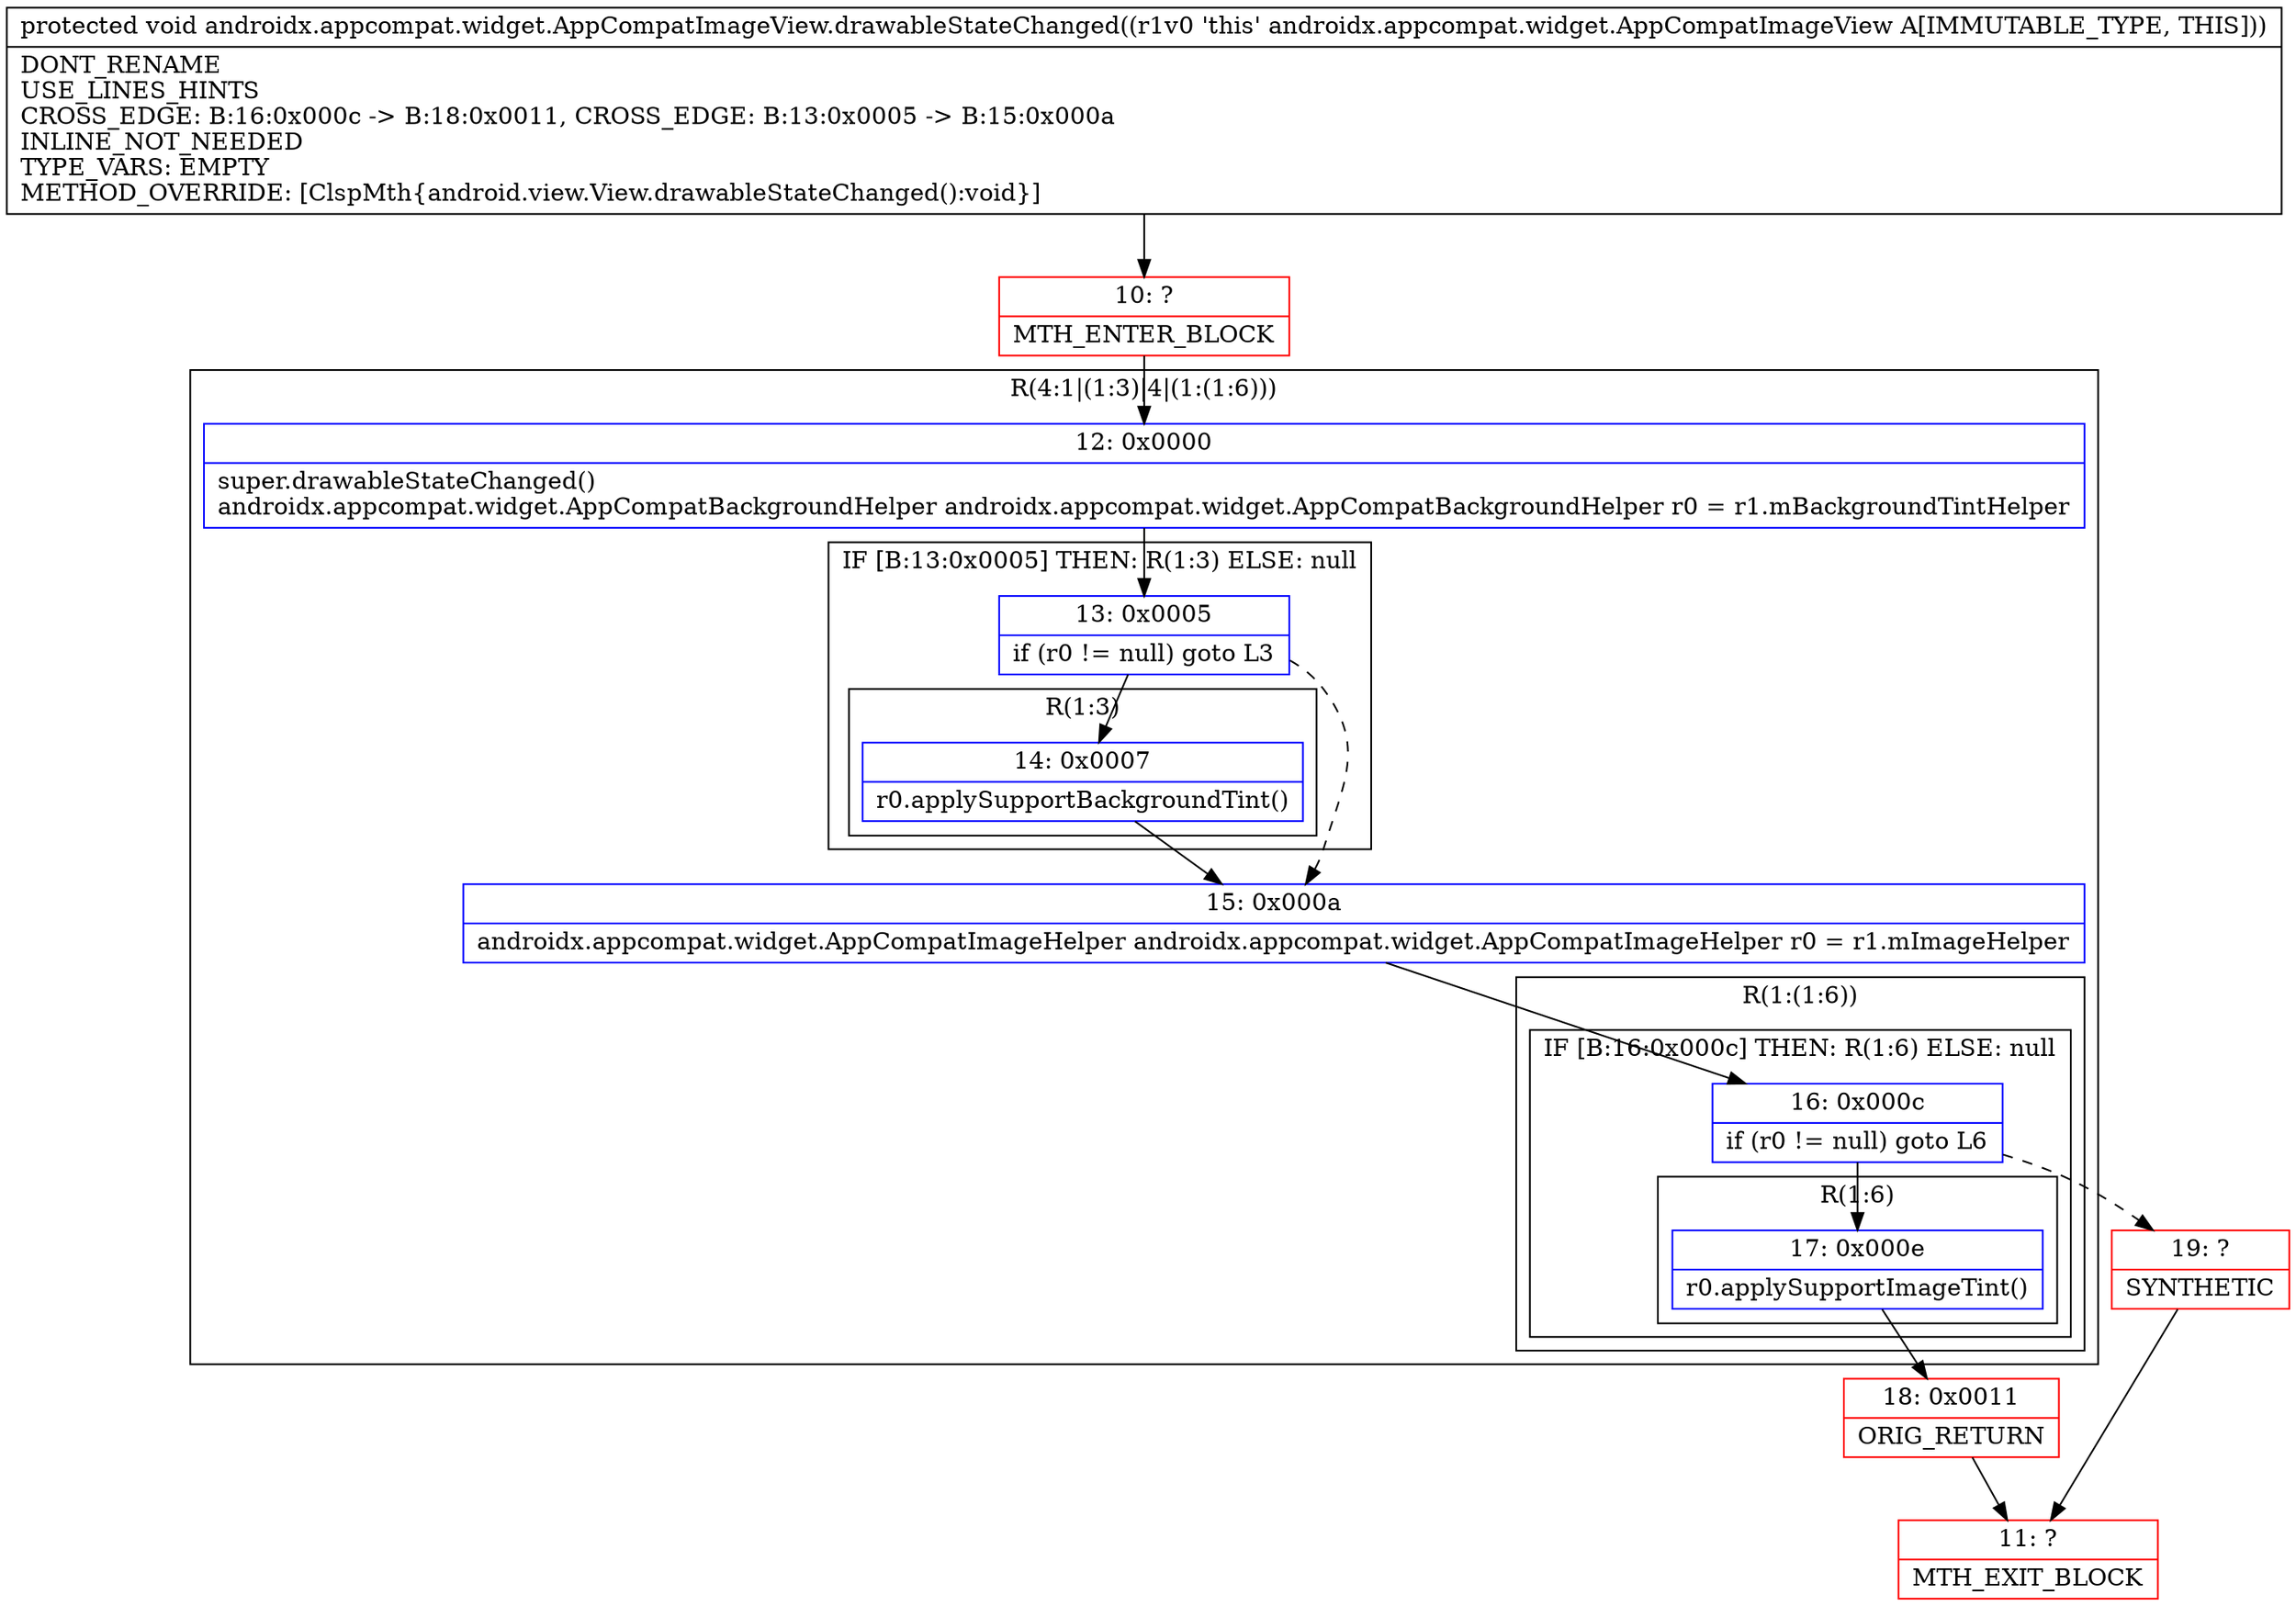 digraph "CFG forandroidx.appcompat.widget.AppCompatImageView.drawableStateChanged()V" {
subgraph cluster_Region_1265149693 {
label = "R(4:1|(1:3)|4|(1:(1:6)))";
node [shape=record,color=blue];
Node_12 [shape=record,label="{12\:\ 0x0000|super.drawableStateChanged()\landroidx.appcompat.widget.AppCompatBackgroundHelper androidx.appcompat.widget.AppCompatBackgroundHelper r0 = r1.mBackgroundTintHelper\l}"];
subgraph cluster_IfRegion_730024120 {
label = "IF [B:13:0x0005] THEN: R(1:3) ELSE: null";
node [shape=record,color=blue];
Node_13 [shape=record,label="{13\:\ 0x0005|if (r0 != null) goto L3\l}"];
subgraph cluster_Region_1872812268 {
label = "R(1:3)";
node [shape=record,color=blue];
Node_14 [shape=record,label="{14\:\ 0x0007|r0.applySupportBackgroundTint()\l}"];
}
}
Node_15 [shape=record,label="{15\:\ 0x000a|androidx.appcompat.widget.AppCompatImageHelper androidx.appcompat.widget.AppCompatImageHelper r0 = r1.mImageHelper\l}"];
subgraph cluster_Region_440245916 {
label = "R(1:(1:6))";
node [shape=record,color=blue];
subgraph cluster_IfRegion_612577888 {
label = "IF [B:16:0x000c] THEN: R(1:6) ELSE: null";
node [shape=record,color=blue];
Node_16 [shape=record,label="{16\:\ 0x000c|if (r0 != null) goto L6\l}"];
subgraph cluster_Region_718419779 {
label = "R(1:6)";
node [shape=record,color=blue];
Node_17 [shape=record,label="{17\:\ 0x000e|r0.applySupportImageTint()\l}"];
}
}
}
}
Node_10 [shape=record,color=red,label="{10\:\ ?|MTH_ENTER_BLOCK\l}"];
Node_18 [shape=record,color=red,label="{18\:\ 0x0011|ORIG_RETURN\l}"];
Node_11 [shape=record,color=red,label="{11\:\ ?|MTH_EXIT_BLOCK\l}"];
Node_19 [shape=record,color=red,label="{19\:\ ?|SYNTHETIC\l}"];
MethodNode[shape=record,label="{protected void androidx.appcompat.widget.AppCompatImageView.drawableStateChanged((r1v0 'this' androidx.appcompat.widget.AppCompatImageView A[IMMUTABLE_TYPE, THIS]))  | DONT_RENAME\lUSE_LINES_HINTS\lCROSS_EDGE: B:16:0x000c \-\> B:18:0x0011, CROSS_EDGE: B:13:0x0005 \-\> B:15:0x000a\lINLINE_NOT_NEEDED\lTYPE_VARS: EMPTY\lMETHOD_OVERRIDE: [ClspMth\{android.view.View.drawableStateChanged():void\}]\l}"];
MethodNode -> Node_10;Node_12 -> Node_13;
Node_13 -> Node_14;
Node_13 -> Node_15[style=dashed];
Node_14 -> Node_15;
Node_15 -> Node_16;
Node_16 -> Node_17;
Node_16 -> Node_19[style=dashed];
Node_17 -> Node_18;
Node_10 -> Node_12;
Node_18 -> Node_11;
Node_19 -> Node_11;
}

